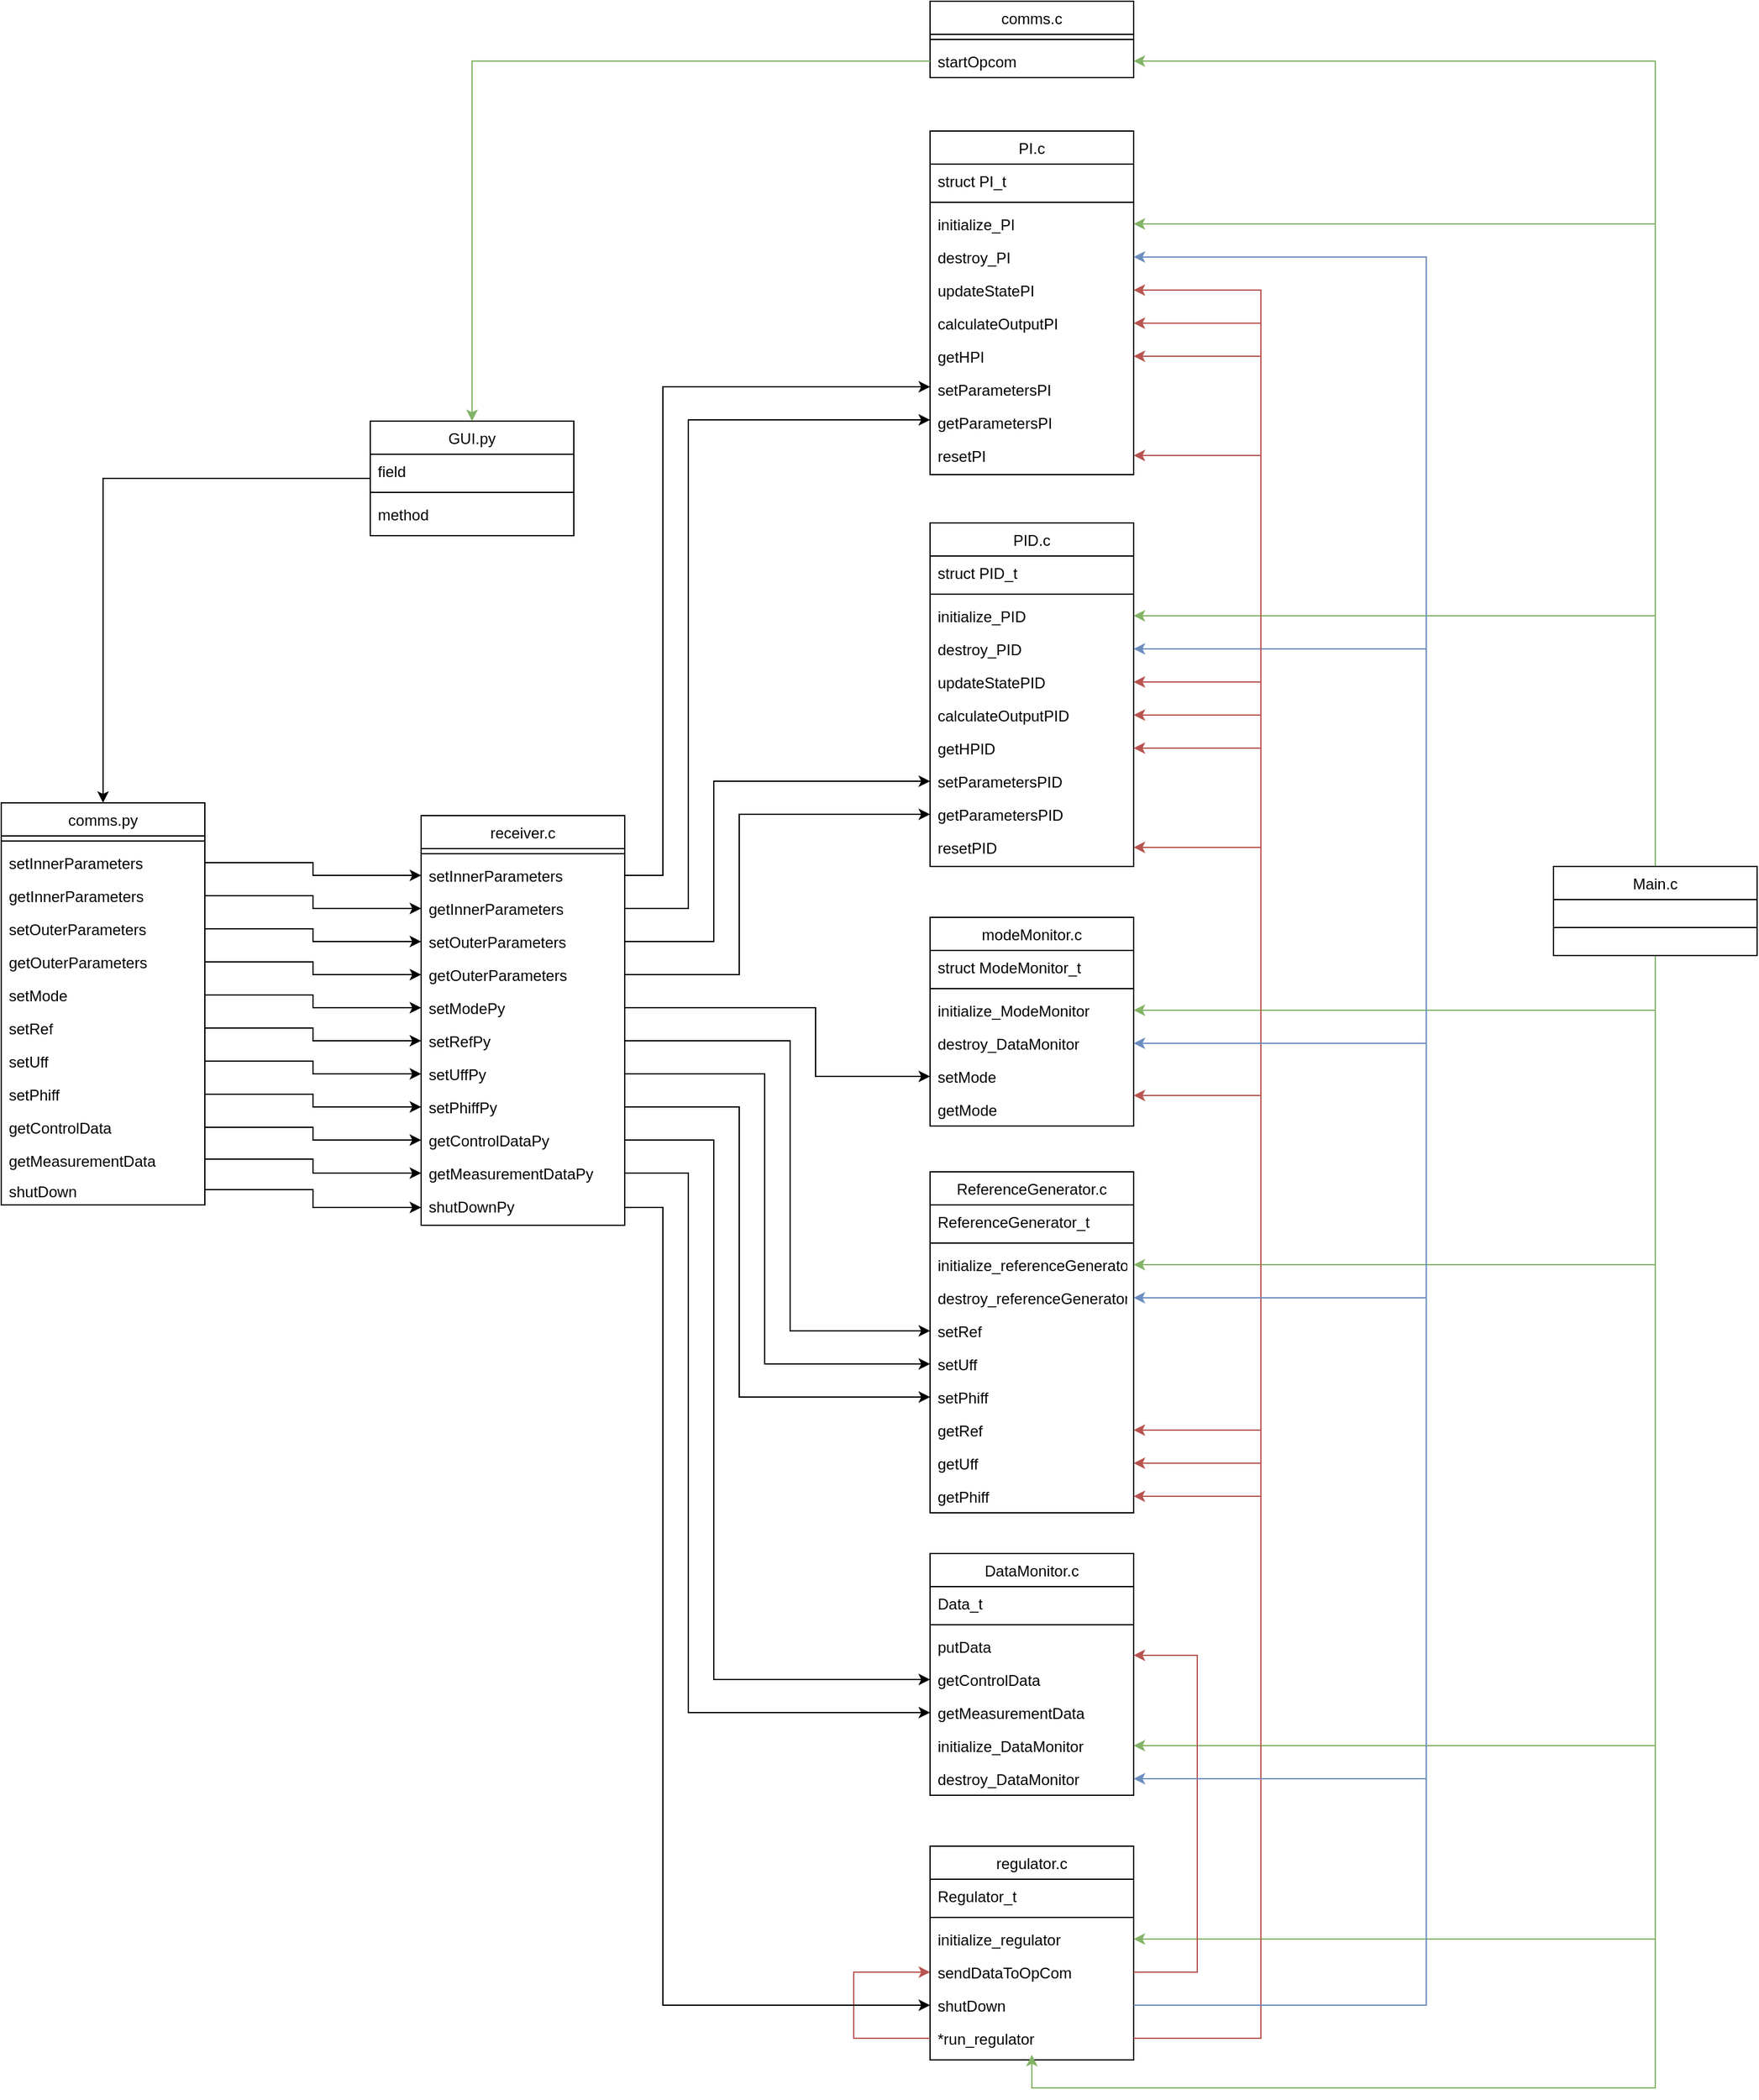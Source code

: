 <mxfile version="24.3.1" type="device">
  <diagram id="C5RBs43oDa-KdzZeNtuy" name="Page-1">
    <mxGraphModel dx="1468" dy="858" grid="1" gridSize="10" guides="1" tooltips="1" connect="1" arrows="1" fold="1" page="1" pageScale="1" pageWidth="827" pageHeight="1169" math="0" shadow="0">
      <root>
        <mxCell id="WIyWlLk6GJQsqaUBKTNV-0" />
        <mxCell id="WIyWlLk6GJQsqaUBKTNV-1" parent="WIyWlLk6GJQsqaUBKTNV-0" />
        <mxCell id="zkfFHV4jXpPFQw0GAbJ--17" value="receiver.c" style="swimlane;fontStyle=0;align=center;verticalAlign=top;childLayout=stackLayout;horizontal=1;startSize=26;horizontalStack=0;resizeParent=1;resizeLast=0;collapsible=1;marginBottom=0;rounded=0;shadow=0;strokeWidth=1;" parent="WIyWlLk6GJQsqaUBKTNV-1" vertex="1">
          <mxGeometry x="560" y="680" width="160" height="322" as="geometry">
            <mxRectangle x="550" y="90" width="160" height="26" as="alternateBounds" />
          </mxGeometry>
        </mxCell>
        <mxCell id="zkfFHV4jXpPFQw0GAbJ--23" value="" style="line;html=1;strokeWidth=1;align=left;verticalAlign=middle;spacingTop=-1;spacingLeft=3;spacingRight=3;rotatable=0;labelPosition=right;points=[];portConstraint=eastwest;" parent="zkfFHV4jXpPFQw0GAbJ--17" vertex="1">
          <mxGeometry y="26" width="160" height="8" as="geometry" />
        </mxCell>
        <mxCell id="zkfFHV4jXpPFQw0GAbJ--24" value="setInnerParameters" style="text;align=left;verticalAlign=top;spacingLeft=4;spacingRight=4;overflow=hidden;rotatable=0;points=[[0,0.5],[1,0.5]];portConstraint=eastwest;" parent="zkfFHV4jXpPFQw0GAbJ--17" vertex="1">
          <mxGeometry y="34" width="160" height="26" as="geometry" />
        </mxCell>
        <mxCell id="zZNGgQvaS-ZARSoZ5ewQ-43" value="getInnerParameters" style="text;align=left;verticalAlign=top;spacingLeft=4;spacingRight=4;overflow=hidden;rotatable=0;points=[[0,0.5],[1,0.5]];portConstraint=eastwest;" parent="zkfFHV4jXpPFQw0GAbJ--17" vertex="1">
          <mxGeometry y="60" width="160" height="26" as="geometry" />
        </mxCell>
        <mxCell id="zZNGgQvaS-ZARSoZ5ewQ-44" value="setOuterParameters" style="text;align=left;verticalAlign=top;spacingLeft=4;spacingRight=4;overflow=hidden;rotatable=0;points=[[0,0.5],[1,0.5]];portConstraint=eastwest;" parent="zkfFHV4jXpPFQw0GAbJ--17" vertex="1">
          <mxGeometry y="86" width="160" height="26" as="geometry" />
        </mxCell>
        <mxCell id="zZNGgQvaS-ZARSoZ5ewQ-45" value="getOuterParameters" style="text;align=left;verticalAlign=top;spacingLeft=4;spacingRight=4;overflow=hidden;rotatable=0;points=[[0,0.5],[1,0.5]];portConstraint=eastwest;" parent="zkfFHV4jXpPFQw0GAbJ--17" vertex="1">
          <mxGeometry y="112" width="160" height="26" as="geometry" />
        </mxCell>
        <mxCell id="zZNGgQvaS-ZARSoZ5ewQ-46" value="setModePy" style="text;align=left;verticalAlign=top;spacingLeft=4;spacingRight=4;overflow=hidden;rotatable=0;points=[[0,0.5],[1,0.5]];portConstraint=eastwest;" parent="zkfFHV4jXpPFQw0GAbJ--17" vertex="1">
          <mxGeometry y="138" width="160" height="26" as="geometry" />
        </mxCell>
        <mxCell id="zZNGgQvaS-ZARSoZ5ewQ-48" value="setRefPy" style="text;align=left;verticalAlign=top;spacingLeft=4;spacingRight=4;overflow=hidden;rotatable=0;points=[[0,0.5],[1,0.5]];portConstraint=eastwest;" parent="zkfFHV4jXpPFQw0GAbJ--17" vertex="1">
          <mxGeometry y="164" width="160" height="26" as="geometry" />
        </mxCell>
        <mxCell id="DhbaXMmRCVyWjGGl7ki2-4" value="setUffPy" style="text;align=left;verticalAlign=top;spacingLeft=4;spacingRight=4;overflow=hidden;rotatable=0;points=[[0,0.5],[1,0.5]];portConstraint=eastwest;" vertex="1" parent="zkfFHV4jXpPFQw0GAbJ--17">
          <mxGeometry y="190" width="160" height="26" as="geometry" />
        </mxCell>
        <mxCell id="DhbaXMmRCVyWjGGl7ki2-5" value="setPhiffPy" style="text;align=left;verticalAlign=top;spacingLeft=4;spacingRight=4;overflow=hidden;rotatable=0;points=[[0,0.5],[1,0.5]];portConstraint=eastwest;" vertex="1" parent="zkfFHV4jXpPFQw0GAbJ--17">
          <mxGeometry y="216" width="160" height="26" as="geometry" />
        </mxCell>
        <mxCell id="zZNGgQvaS-ZARSoZ5ewQ-49" value="getControlDataPy" style="text;align=left;verticalAlign=top;spacingLeft=4;spacingRight=4;overflow=hidden;rotatable=0;points=[[0,0.5],[1,0.5]];portConstraint=eastwest;" parent="zkfFHV4jXpPFQw0GAbJ--17" vertex="1">
          <mxGeometry y="242" width="160" height="26" as="geometry" />
        </mxCell>
        <mxCell id="zZNGgQvaS-ZARSoZ5ewQ-50" value="getMeasurementDataPy" style="text;align=left;verticalAlign=top;spacingLeft=4;spacingRight=4;overflow=hidden;rotatable=0;points=[[0,0.5],[1,0.5]];portConstraint=eastwest;" parent="zkfFHV4jXpPFQw0GAbJ--17" vertex="1">
          <mxGeometry y="268" width="160" height="26" as="geometry" />
        </mxCell>
        <mxCell id="zZNGgQvaS-ZARSoZ5ewQ-188" value="shutDownPy" style="text;align=left;verticalAlign=top;spacingLeft=4;spacingRight=4;overflow=hidden;rotatable=0;points=[[0,0.5],[1,0.5]];portConstraint=eastwest;" parent="zkfFHV4jXpPFQw0GAbJ--17" vertex="1">
          <mxGeometry y="294" width="160" height="28" as="geometry" />
        </mxCell>
        <mxCell id="zZNGgQvaS-ZARSoZ5ewQ-8" value="comms.py" style="swimlane;fontStyle=0;align=center;verticalAlign=top;childLayout=stackLayout;horizontal=1;startSize=26;horizontalStack=0;resizeParent=1;resizeLast=0;collapsible=1;marginBottom=0;rounded=0;shadow=0;strokeWidth=1;" parent="WIyWlLk6GJQsqaUBKTNV-1" vertex="1">
          <mxGeometry x="230" y="670" width="160" height="316" as="geometry">
            <mxRectangle x="550" y="90" width="160" height="26" as="alternateBounds" />
          </mxGeometry>
        </mxCell>
        <mxCell id="zZNGgQvaS-ZARSoZ5ewQ-14" value="" style="line;html=1;strokeWidth=1;align=left;verticalAlign=middle;spacingTop=-1;spacingLeft=3;spacingRight=3;rotatable=0;labelPosition=right;points=[];portConstraint=eastwest;" parent="zZNGgQvaS-ZARSoZ5ewQ-8" vertex="1">
          <mxGeometry y="26" width="160" height="8" as="geometry" />
        </mxCell>
        <mxCell id="zZNGgQvaS-ZARSoZ5ewQ-15" value="setInnerParameters" style="text;align=left;verticalAlign=top;spacingLeft=4;spacingRight=4;overflow=hidden;rotatable=0;points=[[0,0.5],[1,0.5]];portConstraint=eastwest;" parent="zZNGgQvaS-ZARSoZ5ewQ-8" vertex="1">
          <mxGeometry y="34" width="160" height="26" as="geometry" />
        </mxCell>
        <mxCell id="zZNGgQvaS-ZARSoZ5ewQ-16" value="getInnerParameters" style="text;align=left;verticalAlign=top;spacingLeft=4;spacingRight=4;overflow=hidden;rotatable=0;points=[[0,0.5],[1,0.5]];portConstraint=eastwest;" parent="zZNGgQvaS-ZARSoZ5ewQ-8" vertex="1">
          <mxGeometry y="60" width="160" height="26" as="geometry" />
        </mxCell>
        <mxCell id="zZNGgQvaS-ZARSoZ5ewQ-17" value="setOuterParameters" style="text;align=left;verticalAlign=top;spacingLeft=4;spacingRight=4;overflow=hidden;rotatable=0;points=[[0,0.5],[1,0.5]];portConstraint=eastwest;" parent="zZNGgQvaS-ZARSoZ5ewQ-8" vertex="1">
          <mxGeometry y="86" width="160" height="26" as="geometry" />
        </mxCell>
        <mxCell id="zZNGgQvaS-ZARSoZ5ewQ-18" value="getOuterParameters" style="text;align=left;verticalAlign=top;spacingLeft=4;spacingRight=4;overflow=hidden;rotatable=0;points=[[0,0.5],[1,0.5]];portConstraint=eastwest;" parent="zZNGgQvaS-ZARSoZ5ewQ-8" vertex="1">
          <mxGeometry y="112" width="160" height="26" as="geometry" />
        </mxCell>
        <mxCell id="zZNGgQvaS-ZARSoZ5ewQ-19" value="setMode" style="text;align=left;verticalAlign=top;spacingLeft=4;spacingRight=4;overflow=hidden;rotatable=0;points=[[0,0.5],[1,0.5]];portConstraint=eastwest;" parent="zZNGgQvaS-ZARSoZ5ewQ-8" vertex="1">
          <mxGeometry y="138" width="160" height="26" as="geometry" />
        </mxCell>
        <mxCell id="zZNGgQvaS-ZARSoZ5ewQ-20" value="setRef" style="text;align=left;verticalAlign=top;spacingLeft=4;spacingRight=4;overflow=hidden;rotatable=0;points=[[0,0.5],[1,0.5]];portConstraint=eastwest;" parent="zZNGgQvaS-ZARSoZ5ewQ-8" vertex="1">
          <mxGeometry y="164" width="160" height="26" as="geometry" />
        </mxCell>
        <mxCell id="DhbaXMmRCVyWjGGl7ki2-2" value="setUff" style="text;align=left;verticalAlign=top;spacingLeft=4;spacingRight=4;overflow=hidden;rotatable=0;points=[[0,0.5],[1,0.5]];portConstraint=eastwest;" vertex="1" parent="zZNGgQvaS-ZARSoZ5ewQ-8">
          <mxGeometry y="190" width="160" height="26" as="geometry" />
        </mxCell>
        <mxCell id="DhbaXMmRCVyWjGGl7ki2-3" value="setPhiff" style="text;align=left;verticalAlign=top;spacingLeft=4;spacingRight=4;overflow=hidden;rotatable=0;points=[[0,0.5],[1,0.5]];portConstraint=eastwest;" vertex="1" parent="zZNGgQvaS-ZARSoZ5ewQ-8">
          <mxGeometry y="216" width="160" height="26" as="geometry" />
        </mxCell>
        <mxCell id="zZNGgQvaS-ZARSoZ5ewQ-22" value="getControlData" style="text;align=left;verticalAlign=top;spacingLeft=4;spacingRight=4;overflow=hidden;rotatable=0;points=[[0,0.5],[1,0.5]];portConstraint=eastwest;" parent="zZNGgQvaS-ZARSoZ5ewQ-8" vertex="1">
          <mxGeometry y="242" width="160" height="26" as="geometry" />
        </mxCell>
        <mxCell id="zZNGgQvaS-ZARSoZ5ewQ-23" value="getMeasurementData" style="text;align=left;verticalAlign=top;spacingLeft=4;spacingRight=4;overflow=hidden;rotatable=0;points=[[0,0.5],[1,0.5]];portConstraint=eastwest;" parent="zZNGgQvaS-ZARSoZ5ewQ-8" vertex="1">
          <mxGeometry y="268" width="160" height="24" as="geometry" />
        </mxCell>
        <mxCell id="zZNGgQvaS-ZARSoZ5ewQ-189" value="shutDown" style="text;align=left;verticalAlign=top;spacingLeft=4;spacingRight=4;overflow=hidden;rotatable=0;points=[[0,0.5],[1,0.5]];portConstraint=eastwest;" parent="zZNGgQvaS-ZARSoZ5ewQ-8" vertex="1">
          <mxGeometry y="292" width="160" height="24" as="geometry" />
        </mxCell>
        <mxCell id="zZNGgQvaS-ZARSoZ5ewQ-199" style="edgeStyle=orthogonalEdgeStyle;rounded=0;orthogonalLoop=1;jettySize=auto;html=1;" parent="WIyWlLk6GJQsqaUBKTNV-1" source="zZNGgQvaS-ZARSoZ5ewQ-24" target="zZNGgQvaS-ZARSoZ5ewQ-8" edge="1">
          <mxGeometry relative="1" as="geometry" />
        </mxCell>
        <mxCell id="zZNGgQvaS-ZARSoZ5ewQ-24" value="GUI.py" style="swimlane;fontStyle=0;align=center;verticalAlign=top;childLayout=stackLayout;horizontal=1;startSize=26;horizontalStack=0;resizeParent=1;resizeLast=0;collapsible=1;marginBottom=0;rounded=0;shadow=0;strokeWidth=1;" parent="WIyWlLk6GJQsqaUBKTNV-1" vertex="1">
          <mxGeometry x="520" y="370" width="160" height="90" as="geometry">
            <mxRectangle x="550" y="90" width="160" height="26" as="alternateBounds" />
          </mxGeometry>
        </mxCell>
        <mxCell id="zZNGgQvaS-ZARSoZ5ewQ-29" value="field" style="text;align=left;verticalAlign=top;spacingLeft=4;spacingRight=4;overflow=hidden;rotatable=0;points=[[0,0.5],[1,0.5]];portConstraint=eastwest;rounded=0;shadow=0;html=0;" parent="zZNGgQvaS-ZARSoZ5ewQ-24" vertex="1">
          <mxGeometry y="26" width="160" height="26" as="geometry" />
        </mxCell>
        <mxCell id="zZNGgQvaS-ZARSoZ5ewQ-30" value="" style="line;html=1;strokeWidth=1;align=left;verticalAlign=middle;spacingTop=-1;spacingLeft=3;spacingRight=3;rotatable=0;labelPosition=right;points=[];portConstraint=eastwest;" parent="zZNGgQvaS-ZARSoZ5ewQ-24" vertex="1">
          <mxGeometry y="52" width="160" height="8" as="geometry" />
        </mxCell>
        <mxCell id="zZNGgQvaS-ZARSoZ5ewQ-31" value="method" style="text;align=left;verticalAlign=top;spacingLeft=4;spacingRight=4;overflow=hidden;rotatable=0;points=[[0,0.5],[1,0.5]];portConstraint=eastwest;" parent="zZNGgQvaS-ZARSoZ5ewQ-24" vertex="1">
          <mxGeometry y="60" width="160" height="26" as="geometry" />
        </mxCell>
        <mxCell id="zZNGgQvaS-ZARSoZ5ewQ-73" value="PI.c" style="swimlane;fontStyle=0;align=center;verticalAlign=top;childLayout=stackLayout;horizontal=1;startSize=26;horizontalStack=0;resizeParent=1;resizeLast=0;collapsible=1;marginBottom=0;rounded=0;shadow=0;strokeWidth=1;" parent="WIyWlLk6GJQsqaUBKTNV-1" vertex="1">
          <mxGeometry x="960" y="142" width="160" height="270" as="geometry">
            <mxRectangle x="130" y="380" width="160" height="26" as="alternateBounds" />
          </mxGeometry>
        </mxCell>
        <mxCell id="zZNGgQvaS-ZARSoZ5ewQ-74" value="struct PI_t" style="text;align=left;verticalAlign=top;spacingLeft=4;spacingRight=4;overflow=hidden;rotatable=0;points=[[0,0.5],[1,0.5]];portConstraint=eastwest;" parent="zZNGgQvaS-ZARSoZ5ewQ-73" vertex="1">
          <mxGeometry y="26" width="160" height="26" as="geometry" />
        </mxCell>
        <mxCell id="zZNGgQvaS-ZARSoZ5ewQ-76" value="" style="line;html=1;strokeWidth=1;align=left;verticalAlign=middle;spacingTop=-1;spacingLeft=3;spacingRight=3;rotatable=0;labelPosition=right;points=[];portConstraint=eastwest;" parent="zZNGgQvaS-ZARSoZ5ewQ-73" vertex="1">
          <mxGeometry y="52" width="160" height="8" as="geometry" />
        </mxCell>
        <mxCell id="zZNGgQvaS-ZARSoZ5ewQ-79" value="initialize_PI" style="text;align=left;verticalAlign=top;spacingLeft=4;spacingRight=4;overflow=hidden;rotatable=0;points=[[0,0.5],[1,0.5]];portConstraint=eastwest;" parent="zZNGgQvaS-ZARSoZ5ewQ-73" vertex="1">
          <mxGeometry y="60" width="160" height="26" as="geometry" />
        </mxCell>
        <mxCell id="zZNGgQvaS-ZARSoZ5ewQ-80" value="destroy_PI" style="text;align=left;verticalAlign=top;spacingLeft=4;spacingRight=4;overflow=hidden;rotatable=0;points=[[0,0.5],[1,0.5]];portConstraint=eastwest;" parent="zZNGgQvaS-ZARSoZ5ewQ-73" vertex="1">
          <mxGeometry y="86" width="160" height="26" as="geometry" />
        </mxCell>
        <mxCell id="zZNGgQvaS-ZARSoZ5ewQ-82" value="updateStatePI" style="text;align=left;verticalAlign=top;spacingLeft=4;spacingRight=4;overflow=hidden;rotatable=0;points=[[0,0.5],[1,0.5]];portConstraint=eastwest;" parent="zZNGgQvaS-ZARSoZ5ewQ-73" vertex="1">
          <mxGeometry y="112" width="160" height="26" as="geometry" />
        </mxCell>
        <mxCell id="zZNGgQvaS-ZARSoZ5ewQ-81" value="calculateOutputPI" style="text;align=left;verticalAlign=top;spacingLeft=4;spacingRight=4;overflow=hidden;rotatable=0;points=[[0,0.5],[1,0.5]];portConstraint=eastwest;" parent="zZNGgQvaS-ZARSoZ5ewQ-73" vertex="1">
          <mxGeometry y="138" width="160" height="26" as="geometry" />
        </mxCell>
        <mxCell id="zZNGgQvaS-ZARSoZ5ewQ-83" value="getHPI" style="text;align=left;verticalAlign=top;spacingLeft=4;spacingRight=4;overflow=hidden;rotatable=0;points=[[0,0.5],[1,0.5]];portConstraint=eastwest;" parent="zZNGgQvaS-ZARSoZ5ewQ-73" vertex="1">
          <mxGeometry y="164" width="160" height="26" as="geometry" />
        </mxCell>
        <mxCell id="zZNGgQvaS-ZARSoZ5ewQ-84" value="setParametersPI" style="text;align=left;verticalAlign=top;spacingLeft=4;spacingRight=4;overflow=hidden;rotatable=0;points=[[0,0.5],[1,0.5]];portConstraint=eastwest;" parent="zZNGgQvaS-ZARSoZ5ewQ-73" vertex="1">
          <mxGeometry y="190" width="160" height="26" as="geometry" />
        </mxCell>
        <mxCell id="zZNGgQvaS-ZARSoZ5ewQ-85" value="getParametersPI" style="text;align=left;verticalAlign=top;spacingLeft=4;spacingRight=4;overflow=hidden;rotatable=0;points=[[0,0.5],[1,0.5]];portConstraint=eastwest;" parent="zZNGgQvaS-ZARSoZ5ewQ-73" vertex="1">
          <mxGeometry y="216" width="160" height="26" as="geometry" />
        </mxCell>
        <mxCell id="zZNGgQvaS-ZARSoZ5ewQ-86" value="resetPI" style="text;align=left;verticalAlign=top;spacingLeft=4;spacingRight=4;overflow=hidden;rotatable=0;points=[[0,0.5],[1,0.5]];portConstraint=eastwest;" parent="zZNGgQvaS-ZARSoZ5ewQ-73" vertex="1">
          <mxGeometry y="242" width="160" height="26" as="geometry" />
        </mxCell>
        <mxCell id="zZNGgQvaS-ZARSoZ5ewQ-87" value="PID.c" style="swimlane;fontStyle=0;align=center;verticalAlign=top;childLayout=stackLayout;horizontal=1;startSize=26;horizontalStack=0;resizeParent=1;resizeLast=0;collapsible=1;marginBottom=0;rounded=0;shadow=0;strokeWidth=1;" parent="WIyWlLk6GJQsqaUBKTNV-1" vertex="1">
          <mxGeometry x="960" y="450" width="160" height="270" as="geometry">
            <mxRectangle x="130" y="380" width="160" height="26" as="alternateBounds" />
          </mxGeometry>
        </mxCell>
        <mxCell id="zZNGgQvaS-ZARSoZ5ewQ-88" value="struct PID_t" style="text;align=left;verticalAlign=top;spacingLeft=4;spacingRight=4;overflow=hidden;rotatable=0;points=[[0,0.5],[1,0.5]];portConstraint=eastwest;" parent="zZNGgQvaS-ZARSoZ5ewQ-87" vertex="1">
          <mxGeometry y="26" width="160" height="26" as="geometry" />
        </mxCell>
        <mxCell id="zZNGgQvaS-ZARSoZ5ewQ-89" value="" style="line;html=1;strokeWidth=1;align=left;verticalAlign=middle;spacingTop=-1;spacingLeft=3;spacingRight=3;rotatable=0;labelPosition=right;points=[];portConstraint=eastwest;" parent="zZNGgQvaS-ZARSoZ5ewQ-87" vertex="1">
          <mxGeometry y="52" width="160" height="8" as="geometry" />
        </mxCell>
        <mxCell id="zZNGgQvaS-ZARSoZ5ewQ-90" value="initialize_PID" style="text;align=left;verticalAlign=top;spacingLeft=4;spacingRight=4;overflow=hidden;rotatable=0;points=[[0,0.5],[1,0.5]];portConstraint=eastwest;" parent="zZNGgQvaS-ZARSoZ5ewQ-87" vertex="1">
          <mxGeometry y="60" width="160" height="26" as="geometry" />
        </mxCell>
        <mxCell id="zZNGgQvaS-ZARSoZ5ewQ-91" value="destroy_PID" style="text;align=left;verticalAlign=top;spacingLeft=4;spacingRight=4;overflow=hidden;rotatable=0;points=[[0,0.5],[1,0.5]];portConstraint=eastwest;" parent="zZNGgQvaS-ZARSoZ5ewQ-87" vertex="1">
          <mxGeometry y="86" width="160" height="26" as="geometry" />
        </mxCell>
        <mxCell id="zZNGgQvaS-ZARSoZ5ewQ-92" value="updateStatePID" style="text;align=left;verticalAlign=top;spacingLeft=4;spacingRight=4;overflow=hidden;rotatable=0;points=[[0,0.5],[1,0.5]];portConstraint=eastwest;" parent="zZNGgQvaS-ZARSoZ5ewQ-87" vertex="1">
          <mxGeometry y="112" width="160" height="26" as="geometry" />
        </mxCell>
        <mxCell id="zZNGgQvaS-ZARSoZ5ewQ-93" value="calculateOutputPID" style="text;align=left;verticalAlign=top;spacingLeft=4;spacingRight=4;overflow=hidden;rotatable=0;points=[[0,0.5],[1,0.5]];portConstraint=eastwest;" parent="zZNGgQvaS-ZARSoZ5ewQ-87" vertex="1">
          <mxGeometry y="138" width="160" height="26" as="geometry" />
        </mxCell>
        <mxCell id="zZNGgQvaS-ZARSoZ5ewQ-94" value="getHPID" style="text;align=left;verticalAlign=top;spacingLeft=4;spacingRight=4;overflow=hidden;rotatable=0;points=[[0,0.5],[1,0.5]];portConstraint=eastwest;" parent="zZNGgQvaS-ZARSoZ5ewQ-87" vertex="1">
          <mxGeometry y="164" width="160" height="26" as="geometry" />
        </mxCell>
        <mxCell id="zZNGgQvaS-ZARSoZ5ewQ-95" value="setParametersPID" style="text;align=left;verticalAlign=top;spacingLeft=4;spacingRight=4;overflow=hidden;rotatable=0;points=[[0,0.5],[1,0.5]];portConstraint=eastwest;" parent="zZNGgQvaS-ZARSoZ5ewQ-87" vertex="1">
          <mxGeometry y="190" width="160" height="26" as="geometry" />
        </mxCell>
        <mxCell id="zZNGgQvaS-ZARSoZ5ewQ-96" value="getParametersPID" style="text;align=left;verticalAlign=top;spacingLeft=4;spacingRight=4;overflow=hidden;rotatable=0;points=[[0,0.5],[1,0.5]];portConstraint=eastwest;" parent="zZNGgQvaS-ZARSoZ5ewQ-87" vertex="1">
          <mxGeometry y="216" width="160" height="26" as="geometry" />
        </mxCell>
        <mxCell id="zZNGgQvaS-ZARSoZ5ewQ-97" value="resetPID" style="text;align=left;verticalAlign=top;spacingLeft=4;spacingRight=4;overflow=hidden;rotatable=0;points=[[0,0.5],[1,0.5]];portConstraint=eastwest;" parent="zZNGgQvaS-ZARSoZ5ewQ-87" vertex="1">
          <mxGeometry y="242" width="160" height="26" as="geometry" />
        </mxCell>
        <mxCell id="zZNGgQvaS-ZARSoZ5ewQ-98" value="modeMonitor.c" style="swimlane;fontStyle=0;align=center;verticalAlign=top;childLayout=stackLayout;horizontal=1;startSize=26;horizontalStack=0;resizeParent=1;resizeLast=0;collapsible=1;marginBottom=0;rounded=0;shadow=0;strokeWidth=1;" parent="WIyWlLk6GJQsqaUBKTNV-1" vertex="1">
          <mxGeometry x="960" y="760" width="160" height="164" as="geometry">
            <mxRectangle x="130" y="380" width="160" height="26" as="alternateBounds" />
          </mxGeometry>
        </mxCell>
        <mxCell id="zZNGgQvaS-ZARSoZ5ewQ-99" value="struct ModeMonitor_t" style="text;align=left;verticalAlign=top;spacingLeft=4;spacingRight=4;overflow=hidden;rotatable=0;points=[[0,0.5],[1,0.5]];portConstraint=eastwest;" parent="zZNGgQvaS-ZARSoZ5ewQ-98" vertex="1">
          <mxGeometry y="26" width="160" height="26" as="geometry" />
        </mxCell>
        <mxCell id="zZNGgQvaS-ZARSoZ5ewQ-101" value="" style="line;html=1;strokeWidth=1;align=left;verticalAlign=middle;spacingTop=-1;spacingLeft=3;spacingRight=3;rotatable=0;labelPosition=right;points=[];portConstraint=eastwest;" parent="zZNGgQvaS-ZARSoZ5ewQ-98" vertex="1">
          <mxGeometry y="52" width="160" height="8" as="geometry" />
        </mxCell>
        <mxCell id="zZNGgQvaS-ZARSoZ5ewQ-102" value="initialize_ModeMonitor" style="text;align=left;verticalAlign=top;spacingLeft=4;spacingRight=4;overflow=hidden;rotatable=0;points=[[0,0.5],[1,0.5]];portConstraint=eastwest;fontStyle=0" parent="zZNGgQvaS-ZARSoZ5ewQ-98" vertex="1">
          <mxGeometry y="60" width="160" height="26" as="geometry" />
        </mxCell>
        <mxCell id="DhbaXMmRCVyWjGGl7ki2-35" value="destroy_DataMonitor" style="text;align=left;verticalAlign=top;spacingLeft=4;spacingRight=4;overflow=hidden;rotatable=0;points=[[0,0.5],[1,0.5]];portConstraint=eastwest;" vertex="1" parent="zZNGgQvaS-ZARSoZ5ewQ-98">
          <mxGeometry y="86" width="160" height="26" as="geometry" />
        </mxCell>
        <mxCell id="zZNGgQvaS-ZARSoZ5ewQ-103" value="setMode" style="text;align=left;verticalAlign=top;spacingLeft=4;spacingRight=4;overflow=hidden;rotatable=0;points=[[0,0.5],[1,0.5]];portConstraint=eastwest;" parent="zZNGgQvaS-ZARSoZ5ewQ-98" vertex="1">
          <mxGeometry y="112" width="160" height="26" as="geometry" />
        </mxCell>
        <mxCell id="zZNGgQvaS-ZARSoZ5ewQ-104" value="getMode" style="text;align=left;verticalAlign=top;spacingLeft=4;spacingRight=4;overflow=hidden;rotatable=0;points=[[0,0.5],[1,0.5]];portConstraint=eastwest;" parent="zZNGgQvaS-ZARSoZ5ewQ-98" vertex="1">
          <mxGeometry y="138" width="160" height="26" as="geometry" />
        </mxCell>
        <mxCell id="zZNGgQvaS-ZARSoZ5ewQ-105" value="ReferenceGenerator.c" style="swimlane;fontStyle=0;align=center;verticalAlign=top;childLayout=stackLayout;horizontal=1;startSize=26;horizontalStack=0;resizeParent=1;resizeLast=0;collapsible=1;marginBottom=0;rounded=0;shadow=0;strokeWidth=1;" parent="WIyWlLk6GJQsqaUBKTNV-1" vertex="1">
          <mxGeometry x="960" y="960" width="160" height="268" as="geometry">
            <mxRectangle x="130" y="380" width="160" height="26" as="alternateBounds" />
          </mxGeometry>
        </mxCell>
        <mxCell id="zZNGgQvaS-ZARSoZ5ewQ-106" value="ReferenceGenerator_t" style="text;align=left;verticalAlign=top;spacingLeft=4;spacingRight=4;overflow=hidden;rotatable=0;points=[[0,0.5],[1,0.5]];portConstraint=eastwest;" parent="zZNGgQvaS-ZARSoZ5ewQ-105" vertex="1">
          <mxGeometry y="26" width="160" height="26" as="geometry" />
        </mxCell>
        <mxCell id="zZNGgQvaS-ZARSoZ5ewQ-108" value="" style="line;html=1;strokeWidth=1;align=left;verticalAlign=middle;spacingTop=-1;spacingLeft=3;spacingRight=3;rotatable=0;labelPosition=right;points=[];portConstraint=eastwest;" parent="zZNGgQvaS-ZARSoZ5ewQ-105" vertex="1">
          <mxGeometry y="52" width="160" height="8" as="geometry" />
        </mxCell>
        <mxCell id="zZNGgQvaS-ZARSoZ5ewQ-109" value="initialize_referenceGenerator" style="text;align=left;verticalAlign=top;spacingLeft=4;spacingRight=4;overflow=hidden;rotatable=0;points=[[0,0.5],[1,0.5]];portConstraint=eastwest;fontStyle=0" parent="zZNGgQvaS-ZARSoZ5ewQ-105" vertex="1">
          <mxGeometry y="60" width="160" height="26" as="geometry" />
        </mxCell>
        <mxCell id="DhbaXMmRCVyWjGGl7ki2-38" value="destroy_referenceGenerator" style="text;align=left;verticalAlign=top;spacingLeft=4;spacingRight=4;overflow=hidden;rotatable=0;points=[[0,0.5],[1,0.5]];portConstraint=eastwest;fontStyle=0" vertex="1" parent="zZNGgQvaS-ZARSoZ5ewQ-105">
          <mxGeometry y="86" width="160" height="26" as="geometry" />
        </mxCell>
        <mxCell id="zZNGgQvaS-ZARSoZ5ewQ-110" value="setRef" style="text;align=left;verticalAlign=top;spacingLeft=4;spacingRight=4;overflow=hidden;rotatable=0;points=[[0,0.5],[1,0.5]];portConstraint=eastwest;" parent="zZNGgQvaS-ZARSoZ5ewQ-105" vertex="1">
          <mxGeometry y="112" width="160" height="26" as="geometry" />
        </mxCell>
        <mxCell id="DhbaXMmRCVyWjGGl7ki2-0" value="setUff" style="text;align=left;verticalAlign=top;spacingLeft=4;spacingRight=4;overflow=hidden;rotatable=0;points=[[0,0.5],[1,0.5]];portConstraint=eastwest;" vertex="1" parent="zZNGgQvaS-ZARSoZ5ewQ-105">
          <mxGeometry y="138" width="160" height="26" as="geometry" />
        </mxCell>
        <mxCell id="DhbaXMmRCVyWjGGl7ki2-1" value="setPhiff" style="text;align=left;verticalAlign=top;spacingLeft=4;spacingRight=4;overflow=hidden;rotatable=0;points=[[0,0.5],[1,0.5]];portConstraint=eastwest;" vertex="1" parent="zZNGgQvaS-ZARSoZ5ewQ-105">
          <mxGeometry y="164" width="160" height="26" as="geometry" />
        </mxCell>
        <mxCell id="zZNGgQvaS-ZARSoZ5ewQ-116" value="getRef" style="text;align=left;verticalAlign=top;spacingLeft=4;spacingRight=4;overflow=hidden;rotatable=0;points=[[0,0.5],[1,0.5]];portConstraint=eastwest;" parent="zZNGgQvaS-ZARSoZ5ewQ-105" vertex="1">
          <mxGeometry y="190" width="160" height="26" as="geometry" />
        </mxCell>
        <mxCell id="zZNGgQvaS-ZARSoZ5ewQ-128" value="getUff" style="text;align=left;verticalAlign=top;spacingLeft=4;spacingRight=4;overflow=hidden;rotatable=0;points=[[0,0.5],[1,0.5]];portConstraint=eastwest;" parent="zZNGgQvaS-ZARSoZ5ewQ-105" vertex="1">
          <mxGeometry y="216" width="160" height="26" as="geometry" />
        </mxCell>
        <mxCell id="zZNGgQvaS-ZARSoZ5ewQ-129" value="getPhiff" style="text;align=left;verticalAlign=top;spacingLeft=4;spacingRight=4;overflow=hidden;rotatable=0;points=[[0,0.5],[1,0.5]];portConstraint=eastwest;" parent="zZNGgQvaS-ZARSoZ5ewQ-105" vertex="1">
          <mxGeometry y="242" width="160" height="26" as="geometry" />
        </mxCell>
        <mxCell id="zZNGgQvaS-ZARSoZ5ewQ-130" value="regulator.c" style="swimlane;fontStyle=0;align=center;verticalAlign=top;childLayout=stackLayout;horizontal=1;startSize=26;horizontalStack=0;resizeParent=1;resizeLast=0;collapsible=1;marginBottom=0;rounded=0;shadow=0;strokeWidth=1;" parent="WIyWlLk6GJQsqaUBKTNV-1" vertex="1">
          <mxGeometry x="960" y="1490" width="160" height="168" as="geometry">
            <mxRectangle x="130" y="380" width="160" height="26" as="alternateBounds" />
          </mxGeometry>
        </mxCell>
        <mxCell id="zZNGgQvaS-ZARSoZ5ewQ-131" value="Regulator_t" style="text;align=left;verticalAlign=top;spacingLeft=4;spacingRight=4;overflow=hidden;rotatable=0;points=[[0,0.5],[1,0.5]];portConstraint=eastwest;" parent="zZNGgQvaS-ZARSoZ5ewQ-130" vertex="1">
          <mxGeometry y="26" width="160" height="26" as="geometry" />
        </mxCell>
        <mxCell id="zZNGgQvaS-ZARSoZ5ewQ-133" value="" style="line;html=1;strokeWidth=1;align=left;verticalAlign=middle;spacingTop=-1;spacingLeft=3;spacingRight=3;rotatable=0;labelPosition=right;points=[];portConstraint=eastwest;" parent="zZNGgQvaS-ZARSoZ5ewQ-130" vertex="1">
          <mxGeometry y="52" width="160" height="8" as="geometry" />
        </mxCell>
        <mxCell id="zZNGgQvaS-ZARSoZ5ewQ-134" value="initialize_regulator" style="text;align=left;verticalAlign=top;spacingLeft=4;spacingRight=4;overflow=hidden;rotatable=0;points=[[0,0.5],[1,0.5]];portConstraint=eastwest;fontStyle=0" parent="zZNGgQvaS-ZARSoZ5ewQ-130" vertex="1">
          <mxGeometry y="60" width="160" height="26" as="geometry" />
        </mxCell>
        <mxCell id="zZNGgQvaS-ZARSoZ5ewQ-135" value="sendDataToOpCom" style="text;align=left;verticalAlign=top;spacingLeft=4;spacingRight=4;overflow=hidden;rotatable=0;points=[[0,0.5],[1,0.5]];portConstraint=eastwest;" parent="zZNGgQvaS-ZARSoZ5ewQ-130" vertex="1">
          <mxGeometry y="86" width="160" height="26" as="geometry" />
        </mxCell>
        <mxCell id="zZNGgQvaS-ZARSoZ5ewQ-137" value="shutDown" style="text;align=left;verticalAlign=top;spacingLeft=4;spacingRight=4;overflow=hidden;rotatable=0;points=[[0,0.5],[1,0.5]];portConstraint=eastwest;" parent="zZNGgQvaS-ZARSoZ5ewQ-130" vertex="1">
          <mxGeometry y="112" width="160" height="26" as="geometry" />
        </mxCell>
        <mxCell id="DhbaXMmRCVyWjGGl7ki2-22" style="edgeStyle=orthogonalEdgeStyle;rounded=0;orthogonalLoop=1;jettySize=auto;html=1;entryX=0;entryY=0.5;entryDx=0;entryDy=0;fillColor=#f8cecc;strokeColor=#b85450;" edge="1" parent="zZNGgQvaS-ZARSoZ5ewQ-130" source="zZNGgQvaS-ZARSoZ5ewQ-139" target="zZNGgQvaS-ZARSoZ5ewQ-135">
          <mxGeometry relative="1" as="geometry">
            <Array as="points">
              <mxPoint x="-60" y="151" />
              <mxPoint x="-60" y="99" />
            </Array>
          </mxGeometry>
        </mxCell>
        <mxCell id="zZNGgQvaS-ZARSoZ5ewQ-139" value="*run_regulator" style="text;align=left;verticalAlign=top;spacingLeft=4;spacingRight=4;overflow=hidden;rotatable=0;points=[[0,0.5],[1,0.5]];portConstraint=eastwest;" parent="zZNGgQvaS-ZARSoZ5ewQ-130" vertex="1">
          <mxGeometry y="138" width="160" height="26" as="geometry" />
        </mxCell>
        <mxCell id="zZNGgQvaS-ZARSoZ5ewQ-210" style="edgeStyle=orthogonalEdgeStyle;rounded=0;orthogonalLoop=1;jettySize=auto;html=1;fillColor=#d5e8d4;strokeColor=#82b366;" parent="WIyWlLk6GJQsqaUBKTNV-1" source="zZNGgQvaS-ZARSoZ5ewQ-141" target="zZNGgQvaS-ZARSoZ5ewQ-79" edge="1">
          <mxGeometry relative="1" as="geometry" />
        </mxCell>
        <mxCell id="zZNGgQvaS-ZARSoZ5ewQ-211" style="edgeStyle=orthogonalEdgeStyle;rounded=0;orthogonalLoop=1;jettySize=auto;html=1;fillColor=#d5e8d4;strokeColor=#82b366;" parent="WIyWlLk6GJQsqaUBKTNV-1" source="zZNGgQvaS-ZARSoZ5ewQ-141" target="zZNGgQvaS-ZARSoZ5ewQ-156" edge="1">
          <mxGeometry relative="1" as="geometry" />
        </mxCell>
        <mxCell id="zZNGgQvaS-ZARSoZ5ewQ-212" style="edgeStyle=orthogonalEdgeStyle;rounded=0;orthogonalLoop=1;jettySize=auto;html=1;fillColor=#d5e8d4;strokeColor=#82b366;" parent="WIyWlLk6GJQsqaUBKTNV-1" source="zZNGgQvaS-ZARSoZ5ewQ-141" target="zZNGgQvaS-ZARSoZ5ewQ-102" edge="1">
          <mxGeometry relative="1" as="geometry" />
        </mxCell>
        <mxCell id="zZNGgQvaS-ZARSoZ5ewQ-213" style="edgeStyle=orthogonalEdgeStyle;rounded=0;orthogonalLoop=1;jettySize=auto;html=1;fillColor=#d5e8d4;strokeColor=#82b366;" parent="WIyWlLk6GJQsqaUBKTNV-1" source="zZNGgQvaS-ZARSoZ5ewQ-141" target="zZNGgQvaS-ZARSoZ5ewQ-90" edge="1">
          <mxGeometry relative="1" as="geometry" />
        </mxCell>
        <mxCell id="zZNGgQvaS-ZARSoZ5ewQ-214" style="edgeStyle=orthogonalEdgeStyle;rounded=0;orthogonalLoop=1;jettySize=auto;html=1;fillColor=#d5e8d4;strokeColor=#82b366;" parent="WIyWlLk6GJQsqaUBKTNV-1" source="zZNGgQvaS-ZARSoZ5ewQ-141" target="zZNGgQvaS-ZARSoZ5ewQ-109" edge="1">
          <mxGeometry relative="1" as="geometry" />
        </mxCell>
        <mxCell id="zZNGgQvaS-ZARSoZ5ewQ-215" style="edgeStyle=orthogonalEdgeStyle;rounded=0;orthogonalLoop=1;jettySize=auto;html=1;fillColor=#d5e8d4;strokeColor=#82b366;" parent="WIyWlLk6GJQsqaUBKTNV-1" source="zZNGgQvaS-ZARSoZ5ewQ-141" target="zZNGgQvaS-ZARSoZ5ewQ-150" edge="1">
          <mxGeometry relative="1" as="geometry" />
        </mxCell>
        <mxCell id="zZNGgQvaS-ZARSoZ5ewQ-217" style="edgeStyle=orthogonalEdgeStyle;rounded=0;orthogonalLoop=1;jettySize=auto;html=1;fillColor=#d5e8d4;strokeColor=#82b366;" parent="WIyWlLk6GJQsqaUBKTNV-1" source="zZNGgQvaS-ZARSoZ5ewQ-141" target="zZNGgQvaS-ZARSoZ5ewQ-134" edge="1">
          <mxGeometry relative="1" as="geometry" />
        </mxCell>
        <mxCell id="zZNGgQvaS-ZARSoZ5ewQ-218" style="edgeStyle=orthogonalEdgeStyle;rounded=0;orthogonalLoop=1;jettySize=auto;html=1;fillColor=#d5e8d4;strokeColor=#82b366;" parent="WIyWlLk6GJQsqaUBKTNV-1" source="zZNGgQvaS-ZARSoZ5ewQ-141" target="zZNGgQvaS-ZARSoZ5ewQ-139" edge="1">
          <mxGeometry relative="1" as="geometry">
            <Array as="points">
              <mxPoint x="1530" y="1680" />
              <mxPoint x="1040" y="1680" />
            </Array>
          </mxGeometry>
        </mxCell>
        <mxCell id="zZNGgQvaS-ZARSoZ5ewQ-141" value="Main.c" style="swimlane;fontStyle=0;align=center;verticalAlign=top;childLayout=stackLayout;horizontal=1;startSize=26;horizontalStack=0;resizeParent=1;resizeLast=0;collapsible=1;marginBottom=0;rounded=0;shadow=0;strokeWidth=1;" parent="WIyWlLk6GJQsqaUBKTNV-1" vertex="1">
          <mxGeometry x="1450" y="720" width="160" height="70" as="geometry">
            <mxRectangle x="340" y="380" width="170" height="26" as="alternateBounds" />
          </mxGeometry>
        </mxCell>
        <mxCell id="zZNGgQvaS-ZARSoZ5ewQ-143" value="" style="line;html=1;strokeWidth=1;align=left;verticalAlign=middle;spacingTop=-1;spacingLeft=3;spacingRight=3;rotatable=0;labelPosition=right;points=[];portConstraint=eastwest;" parent="zZNGgQvaS-ZARSoZ5ewQ-141" vertex="1">
          <mxGeometry y="26" width="160" height="44" as="geometry" />
        </mxCell>
        <mxCell id="zZNGgQvaS-ZARSoZ5ewQ-144" value="DataMonitor.c" style="swimlane;fontStyle=0;align=center;verticalAlign=top;childLayout=stackLayout;horizontal=1;startSize=26;horizontalStack=0;resizeParent=1;resizeLast=0;collapsible=1;marginBottom=0;rounded=0;shadow=0;strokeWidth=1;" parent="WIyWlLk6GJQsqaUBKTNV-1" vertex="1">
          <mxGeometry x="960" y="1260" width="160" height="190" as="geometry">
            <mxRectangle x="130" y="380" width="160" height="26" as="alternateBounds" />
          </mxGeometry>
        </mxCell>
        <mxCell id="zZNGgQvaS-ZARSoZ5ewQ-145" value="Data_t" style="text;align=left;verticalAlign=top;spacingLeft=4;spacingRight=4;overflow=hidden;rotatable=0;points=[[0,0.5],[1,0.5]];portConstraint=eastwest;" parent="zZNGgQvaS-ZARSoZ5ewQ-144" vertex="1">
          <mxGeometry y="26" width="160" height="26" as="geometry" />
        </mxCell>
        <mxCell id="zZNGgQvaS-ZARSoZ5ewQ-146" value="" style="line;html=1;strokeWidth=1;align=left;verticalAlign=middle;spacingTop=-1;spacingLeft=3;spacingRight=3;rotatable=0;labelPosition=right;points=[];portConstraint=eastwest;" parent="zZNGgQvaS-ZARSoZ5ewQ-144" vertex="1">
          <mxGeometry y="52" width="160" height="8" as="geometry" />
        </mxCell>
        <mxCell id="zZNGgQvaS-ZARSoZ5ewQ-147" value="putData" style="text;align=left;verticalAlign=top;spacingLeft=4;spacingRight=4;overflow=hidden;rotatable=0;points=[[0,0.5],[1,0.5]];portConstraint=eastwest;fontStyle=0" parent="zZNGgQvaS-ZARSoZ5ewQ-144" vertex="1">
          <mxGeometry y="60" width="160" height="26" as="geometry" />
        </mxCell>
        <mxCell id="zZNGgQvaS-ZARSoZ5ewQ-192" value="getControlData" style="text;align=left;verticalAlign=top;spacingLeft=4;spacingRight=4;overflow=hidden;rotatable=0;points=[[0,0.5],[1,0.5]];portConstraint=eastwest;" parent="zZNGgQvaS-ZARSoZ5ewQ-144" vertex="1">
          <mxGeometry y="86" width="160" height="26" as="geometry" />
        </mxCell>
        <mxCell id="zZNGgQvaS-ZARSoZ5ewQ-148" value="getMeasurementData" style="text;align=left;verticalAlign=top;spacingLeft=4;spacingRight=4;overflow=hidden;rotatable=0;points=[[0,0.5],[1,0.5]];portConstraint=eastwest;" parent="zZNGgQvaS-ZARSoZ5ewQ-144" vertex="1">
          <mxGeometry y="112" width="160" height="26" as="geometry" />
        </mxCell>
        <mxCell id="zZNGgQvaS-ZARSoZ5ewQ-150" value="initialize_DataMonitor" style="text;align=left;verticalAlign=top;spacingLeft=4;spacingRight=4;overflow=hidden;rotatable=0;points=[[0,0.5],[1,0.5]];portConstraint=eastwest;" parent="zZNGgQvaS-ZARSoZ5ewQ-144" vertex="1">
          <mxGeometry y="138" width="160" height="26" as="geometry" />
        </mxCell>
        <mxCell id="DhbaXMmRCVyWjGGl7ki2-39" value="destroy_DataMonitor" style="text;align=left;verticalAlign=top;spacingLeft=4;spacingRight=4;overflow=hidden;rotatable=0;points=[[0,0.5],[1,0.5]];portConstraint=eastwest;fontStyle=0" vertex="1" parent="zZNGgQvaS-ZARSoZ5ewQ-144">
          <mxGeometry y="164" width="160" height="26" as="geometry" />
        </mxCell>
        <mxCell id="zZNGgQvaS-ZARSoZ5ewQ-151" value="comms.c" style="swimlane;fontStyle=0;align=center;verticalAlign=top;childLayout=stackLayout;horizontal=1;startSize=26;horizontalStack=0;resizeParent=1;resizeLast=0;collapsible=1;marginBottom=0;rounded=0;shadow=0;strokeWidth=1;" parent="WIyWlLk6GJQsqaUBKTNV-1" vertex="1">
          <mxGeometry x="960" y="40" width="160" height="60" as="geometry">
            <mxRectangle x="130" y="380" width="160" height="26" as="alternateBounds" />
          </mxGeometry>
        </mxCell>
        <mxCell id="zZNGgQvaS-ZARSoZ5ewQ-154" value="" style="line;html=1;strokeWidth=1;align=left;verticalAlign=middle;spacingTop=-1;spacingLeft=3;spacingRight=3;rotatable=0;labelPosition=right;points=[];portConstraint=eastwest;" parent="zZNGgQvaS-ZARSoZ5ewQ-151" vertex="1">
          <mxGeometry y="26" width="160" height="8" as="geometry" />
        </mxCell>
        <mxCell id="zZNGgQvaS-ZARSoZ5ewQ-156" value="startOpcom" style="text;align=left;verticalAlign=top;spacingLeft=4;spacingRight=4;overflow=hidden;rotatable=0;points=[[0,0.5],[1,0.5]];portConstraint=eastwest;" parent="zZNGgQvaS-ZARSoZ5ewQ-151" vertex="1">
          <mxGeometry y="34" width="160" height="26" as="geometry" />
        </mxCell>
        <mxCell id="zZNGgQvaS-ZARSoZ5ewQ-166" style="edgeStyle=orthogonalEdgeStyle;rounded=0;orthogonalLoop=1;jettySize=auto;html=1;fillColor=#d5e8d4;strokeColor=#82b366;" parent="WIyWlLk6GJQsqaUBKTNV-1" source="zZNGgQvaS-ZARSoZ5ewQ-156" target="zZNGgQvaS-ZARSoZ5ewQ-24" edge="1">
          <mxGeometry relative="1" as="geometry" />
        </mxCell>
        <mxCell id="zZNGgQvaS-ZARSoZ5ewQ-167" style="edgeStyle=orthogonalEdgeStyle;rounded=0;orthogonalLoop=1;jettySize=auto;html=1;" parent="WIyWlLk6GJQsqaUBKTNV-1" source="zZNGgQvaS-ZARSoZ5ewQ-15" target="zkfFHV4jXpPFQw0GAbJ--24" edge="1">
          <mxGeometry relative="1" as="geometry" />
        </mxCell>
        <mxCell id="zZNGgQvaS-ZARSoZ5ewQ-168" style="edgeStyle=orthogonalEdgeStyle;rounded=0;orthogonalLoop=1;jettySize=auto;html=1;" parent="WIyWlLk6GJQsqaUBKTNV-1" source="zZNGgQvaS-ZARSoZ5ewQ-16" target="zZNGgQvaS-ZARSoZ5ewQ-43" edge="1">
          <mxGeometry relative="1" as="geometry" />
        </mxCell>
        <mxCell id="zZNGgQvaS-ZARSoZ5ewQ-169" style="edgeStyle=orthogonalEdgeStyle;rounded=0;orthogonalLoop=1;jettySize=auto;html=1;" parent="WIyWlLk6GJQsqaUBKTNV-1" source="zZNGgQvaS-ZARSoZ5ewQ-17" target="zZNGgQvaS-ZARSoZ5ewQ-44" edge="1">
          <mxGeometry relative="1" as="geometry" />
        </mxCell>
        <mxCell id="zZNGgQvaS-ZARSoZ5ewQ-170" style="edgeStyle=orthogonalEdgeStyle;rounded=0;orthogonalLoop=1;jettySize=auto;html=1;" parent="WIyWlLk6GJQsqaUBKTNV-1" source="zZNGgQvaS-ZARSoZ5ewQ-18" target="zZNGgQvaS-ZARSoZ5ewQ-45" edge="1">
          <mxGeometry relative="1" as="geometry" />
        </mxCell>
        <mxCell id="zZNGgQvaS-ZARSoZ5ewQ-171" style="edgeStyle=orthogonalEdgeStyle;rounded=0;orthogonalLoop=1;jettySize=auto;html=1;" parent="WIyWlLk6GJQsqaUBKTNV-1" source="zZNGgQvaS-ZARSoZ5ewQ-19" target="zZNGgQvaS-ZARSoZ5ewQ-46" edge="1">
          <mxGeometry relative="1" as="geometry" />
        </mxCell>
        <mxCell id="zZNGgQvaS-ZARSoZ5ewQ-172" style="edgeStyle=orthogonalEdgeStyle;rounded=0;orthogonalLoop=1;jettySize=auto;html=1;" parent="WIyWlLk6GJQsqaUBKTNV-1" source="zZNGgQvaS-ZARSoZ5ewQ-20" target="zZNGgQvaS-ZARSoZ5ewQ-48" edge="1">
          <mxGeometry relative="1" as="geometry" />
        </mxCell>
        <mxCell id="zZNGgQvaS-ZARSoZ5ewQ-174" style="edgeStyle=orthogonalEdgeStyle;rounded=0;orthogonalLoop=1;jettySize=auto;html=1;" parent="WIyWlLk6GJQsqaUBKTNV-1" source="zZNGgQvaS-ZARSoZ5ewQ-22" target="zZNGgQvaS-ZARSoZ5ewQ-49" edge="1">
          <mxGeometry relative="1" as="geometry" />
        </mxCell>
        <mxCell id="zZNGgQvaS-ZARSoZ5ewQ-175" style="edgeStyle=orthogonalEdgeStyle;rounded=0;orthogonalLoop=1;jettySize=auto;html=1;" parent="WIyWlLk6GJQsqaUBKTNV-1" source="zZNGgQvaS-ZARSoZ5ewQ-23" target="zZNGgQvaS-ZARSoZ5ewQ-50" edge="1">
          <mxGeometry relative="1" as="geometry" />
        </mxCell>
        <mxCell id="zZNGgQvaS-ZARSoZ5ewQ-176" style="edgeStyle=orthogonalEdgeStyle;rounded=0;orthogonalLoop=1;jettySize=auto;html=1;exitX=1;exitY=0.5;exitDx=0;exitDy=0;" parent="WIyWlLk6GJQsqaUBKTNV-1" source="zkfFHV4jXpPFQw0GAbJ--24" target="zZNGgQvaS-ZARSoZ5ewQ-84" edge="1">
          <mxGeometry relative="1" as="geometry">
            <Array as="points">
              <mxPoint x="750" y="727" />
              <mxPoint x="750" y="343" />
            </Array>
          </mxGeometry>
        </mxCell>
        <mxCell id="zZNGgQvaS-ZARSoZ5ewQ-181" style="edgeStyle=orthogonalEdgeStyle;rounded=0;orthogonalLoop=1;jettySize=auto;html=1;exitX=1;exitY=0.5;exitDx=0;exitDy=0;" parent="WIyWlLk6GJQsqaUBKTNV-1" source="zZNGgQvaS-ZARSoZ5ewQ-43" target="zZNGgQvaS-ZARSoZ5ewQ-85" edge="1">
          <mxGeometry relative="1" as="geometry">
            <Array as="points">
              <mxPoint x="770" y="753" />
              <mxPoint x="770" y="369" />
            </Array>
          </mxGeometry>
        </mxCell>
        <mxCell id="zZNGgQvaS-ZARSoZ5ewQ-183" style="edgeStyle=orthogonalEdgeStyle;rounded=0;orthogonalLoop=1;jettySize=auto;html=1;" parent="WIyWlLk6GJQsqaUBKTNV-1" source="zZNGgQvaS-ZARSoZ5ewQ-44" target="zZNGgQvaS-ZARSoZ5ewQ-95" edge="1">
          <mxGeometry relative="1" as="geometry">
            <Array as="points">
              <mxPoint x="790" y="779" />
              <mxPoint x="790" y="653" />
            </Array>
          </mxGeometry>
        </mxCell>
        <mxCell id="zZNGgQvaS-ZARSoZ5ewQ-184" style="edgeStyle=orthogonalEdgeStyle;rounded=0;orthogonalLoop=1;jettySize=auto;html=1;" parent="WIyWlLk6GJQsqaUBKTNV-1" source="zZNGgQvaS-ZARSoZ5ewQ-45" target="zZNGgQvaS-ZARSoZ5ewQ-96" edge="1">
          <mxGeometry relative="1" as="geometry">
            <Array as="points">
              <mxPoint x="810" y="805" />
              <mxPoint x="810" y="679" />
            </Array>
          </mxGeometry>
        </mxCell>
        <mxCell id="zZNGgQvaS-ZARSoZ5ewQ-186" style="edgeStyle=orthogonalEdgeStyle;rounded=0;orthogonalLoop=1;jettySize=auto;html=1;" parent="WIyWlLk6GJQsqaUBKTNV-1" source="zZNGgQvaS-ZARSoZ5ewQ-48" target="zZNGgQvaS-ZARSoZ5ewQ-110" edge="1">
          <mxGeometry relative="1" as="geometry">
            <Array as="points">
              <mxPoint x="850" y="857" />
              <mxPoint x="850" y="1085" />
            </Array>
          </mxGeometry>
        </mxCell>
        <mxCell id="zZNGgQvaS-ZARSoZ5ewQ-190" style="edgeStyle=orthogonalEdgeStyle;rounded=0;orthogonalLoop=1;jettySize=auto;html=1;" parent="WIyWlLk6GJQsqaUBKTNV-1" source="zZNGgQvaS-ZARSoZ5ewQ-189" target="zZNGgQvaS-ZARSoZ5ewQ-188" edge="1">
          <mxGeometry relative="1" as="geometry" />
        </mxCell>
        <mxCell id="DhbaXMmRCVyWjGGl7ki2-6" style="edgeStyle=orthogonalEdgeStyle;rounded=0;orthogonalLoop=1;jettySize=auto;html=1;" edge="1" parent="WIyWlLk6GJQsqaUBKTNV-1" source="DhbaXMmRCVyWjGGl7ki2-2" target="DhbaXMmRCVyWjGGl7ki2-4">
          <mxGeometry relative="1" as="geometry" />
        </mxCell>
        <mxCell id="DhbaXMmRCVyWjGGl7ki2-7" style="edgeStyle=orthogonalEdgeStyle;rounded=0;orthogonalLoop=1;jettySize=auto;html=1;" edge="1" parent="WIyWlLk6GJQsqaUBKTNV-1" source="DhbaXMmRCVyWjGGl7ki2-3" target="DhbaXMmRCVyWjGGl7ki2-5">
          <mxGeometry relative="1" as="geometry" />
        </mxCell>
        <mxCell id="DhbaXMmRCVyWjGGl7ki2-8" style="edgeStyle=orthogonalEdgeStyle;rounded=0;orthogonalLoop=1;jettySize=auto;html=1;" edge="1" parent="WIyWlLk6GJQsqaUBKTNV-1" source="DhbaXMmRCVyWjGGl7ki2-4" target="DhbaXMmRCVyWjGGl7ki2-0">
          <mxGeometry relative="1" as="geometry">
            <Array as="points">
              <mxPoint x="830" y="883" />
              <mxPoint x="830" y="1111" />
            </Array>
          </mxGeometry>
        </mxCell>
        <mxCell id="DhbaXMmRCVyWjGGl7ki2-9" style="edgeStyle=orthogonalEdgeStyle;rounded=0;orthogonalLoop=1;jettySize=auto;html=1;" edge="1" parent="WIyWlLk6GJQsqaUBKTNV-1" source="DhbaXMmRCVyWjGGl7ki2-5" target="DhbaXMmRCVyWjGGl7ki2-1">
          <mxGeometry relative="1" as="geometry">
            <Array as="points">
              <mxPoint x="810" y="909" />
              <mxPoint x="810" y="1137" />
            </Array>
          </mxGeometry>
        </mxCell>
        <mxCell id="DhbaXMmRCVyWjGGl7ki2-10" style="edgeStyle=orthogonalEdgeStyle;rounded=0;orthogonalLoop=1;jettySize=auto;html=1;" edge="1" parent="WIyWlLk6GJQsqaUBKTNV-1" source="zZNGgQvaS-ZARSoZ5ewQ-49" target="zZNGgQvaS-ZARSoZ5ewQ-192">
          <mxGeometry relative="1" as="geometry">
            <Array as="points">
              <mxPoint x="790" y="935" />
              <mxPoint x="790" y="1359" />
            </Array>
          </mxGeometry>
        </mxCell>
        <mxCell id="DhbaXMmRCVyWjGGl7ki2-11" style="edgeStyle=orthogonalEdgeStyle;rounded=0;orthogonalLoop=1;jettySize=auto;html=1;entryX=0;entryY=0.5;entryDx=0;entryDy=0;" edge="1" parent="WIyWlLk6GJQsqaUBKTNV-1" source="zZNGgQvaS-ZARSoZ5ewQ-50" target="zZNGgQvaS-ZARSoZ5ewQ-148">
          <mxGeometry relative="1" as="geometry">
            <Array as="points">
              <mxPoint x="770" y="961" />
              <mxPoint x="770" y="1385" />
            </Array>
          </mxGeometry>
        </mxCell>
        <mxCell id="DhbaXMmRCVyWjGGl7ki2-12" style="edgeStyle=orthogonalEdgeStyle;rounded=0;orthogonalLoop=1;jettySize=auto;html=1;" edge="1" parent="WIyWlLk6GJQsqaUBKTNV-1" source="zZNGgQvaS-ZARSoZ5ewQ-188" target="zZNGgQvaS-ZARSoZ5ewQ-137">
          <mxGeometry relative="1" as="geometry">
            <Array as="points">
              <mxPoint x="750" y="988" />
              <mxPoint x="750" y="1615" />
            </Array>
          </mxGeometry>
        </mxCell>
        <mxCell id="DhbaXMmRCVyWjGGl7ki2-13" style="edgeStyle=orthogonalEdgeStyle;rounded=0;orthogonalLoop=1;jettySize=auto;html=1;fillColor=#f8cecc;strokeColor=#b85450;" edge="1" parent="WIyWlLk6GJQsqaUBKTNV-1" source="zZNGgQvaS-ZARSoZ5ewQ-139" target="zZNGgQvaS-ZARSoZ5ewQ-82">
          <mxGeometry relative="1" as="geometry">
            <Array as="points">
              <mxPoint x="1220" y="1641" />
              <mxPoint x="1220" y="267" />
            </Array>
          </mxGeometry>
        </mxCell>
        <mxCell id="DhbaXMmRCVyWjGGl7ki2-14" style="edgeStyle=orthogonalEdgeStyle;rounded=0;orthogonalLoop=1;jettySize=auto;html=1;fillColor=#f8cecc;strokeColor=#b85450;" edge="1" parent="WIyWlLk6GJQsqaUBKTNV-1" source="zZNGgQvaS-ZARSoZ5ewQ-139" target="zZNGgQvaS-ZARSoZ5ewQ-81">
          <mxGeometry relative="1" as="geometry">
            <Array as="points">
              <mxPoint x="1220" y="1641" />
              <mxPoint x="1220" y="293" />
            </Array>
          </mxGeometry>
        </mxCell>
        <mxCell id="DhbaXMmRCVyWjGGl7ki2-15" style="edgeStyle=orthogonalEdgeStyle;rounded=0;orthogonalLoop=1;jettySize=auto;html=1;fillColor=#f8cecc;strokeColor=#b85450;" edge="1" parent="WIyWlLk6GJQsqaUBKTNV-1" source="zZNGgQvaS-ZARSoZ5ewQ-139" target="zZNGgQvaS-ZARSoZ5ewQ-83">
          <mxGeometry relative="1" as="geometry">
            <Array as="points">
              <mxPoint x="1220" y="1641" />
              <mxPoint x="1220" y="319" />
            </Array>
          </mxGeometry>
        </mxCell>
        <mxCell id="DhbaXMmRCVyWjGGl7ki2-16" style="edgeStyle=orthogonalEdgeStyle;rounded=0;orthogonalLoop=1;jettySize=auto;html=1;fillColor=#f8cecc;strokeColor=#b85450;" edge="1" parent="WIyWlLk6GJQsqaUBKTNV-1" source="zZNGgQvaS-ZARSoZ5ewQ-139" target="zZNGgQvaS-ZARSoZ5ewQ-92">
          <mxGeometry relative="1" as="geometry">
            <Array as="points">
              <mxPoint x="1220" y="1641" />
              <mxPoint x="1220" y="575" />
            </Array>
          </mxGeometry>
        </mxCell>
        <mxCell id="DhbaXMmRCVyWjGGl7ki2-17" style="edgeStyle=orthogonalEdgeStyle;rounded=0;orthogonalLoop=1;jettySize=auto;html=1;fillColor=#f8cecc;strokeColor=#b85450;" edge="1" parent="WIyWlLk6GJQsqaUBKTNV-1" source="zZNGgQvaS-ZARSoZ5ewQ-139" target="zZNGgQvaS-ZARSoZ5ewQ-93">
          <mxGeometry relative="1" as="geometry">
            <Array as="points">
              <mxPoint x="1220" y="1641" />
              <mxPoint x="1220" y="601" />
            </Array>
          </mxGeometry>
        </mxCell>
        <mxCell id="DhbaXMmRCVyWjGGl7ki2-18" style="edgeStyle=orthogonalEdgeStyle;rounded=0;orthogonalLoop=1;jettySize=auto;html=1;fillColor=#f8cecc;strokeColor=#b85450;" edge="1" parent="WIyWlLk6GJQsqaUBKTNV-1" source="zZNGgQvaS-ZARSoZ5ewQ-139" target="zZNGgQvaS-ZARSoZ5ewQ-94">
          <mxGeometry relative="1" as="geometry">
            <Array as="points">
              <mxPoint x="1220" y="1641" />
              <mxPoint x="1220" y="627" />
            </Array>
          </mxGeometry>
        </mxCell>
        <mxCell id="DhbaXMmRCVyWjGGl7ki2-19" style="edgeStyle=orthogonalEdgeStyle;rounded=0;orthogonalLoop=1;jettySize=auto;html=1;fillColor=#f8cecc;strokeColor=#b85450;" edge="1" parent="WIyWlLk6GJQsqaUBKTNV-1" source="zZNGgQvaS-ZARSoZ5ewQ-139" target="zZNGgQvaS-ZARSoZ5ewQ-128">
          <mxGeometry relative="1" as="geometry">
            <Array as="points">
              <mxPoint x="1220" y="1641" />
              <mxPoint x="1220" y="1189" />
            </Array>
          </mxGeometry>
        </mxCell>
        <mxCell id="DhbaXMmRCVyWjGGl7ki2-20" style="edgeStyle=orthogonalEdgeStyle;rounded=0;orthogonalLoop=1;jettySize=auto;html=1;fillColor=#f8cecc;strokeColor=#b85450;" edge="1" parent="WIyWlLk6GJQsqaUBKTNV-1" source="zZNGgQvaS-ZARSoZ5ewQ-139" target="zZNGgQvaS-ZARSoZ5ewQ-129">
          <mxGeometry relative="1" as="geometry">
            <Array as="points">
              <mxPoint x="1220" y="1641" />
              <mxPoint x="1220" y="1215" />
            </Array>
          </mxGeometry>
        </mxCell>
        <mxCell id="DhbaXMmRCVyWjGGl7ki2-23" style="edgeStyle=orthogonalEdgeStyle;rounded=0;orthogonalLoop=1;jettySize=auto;html=1;fillColor=#f8cecc;strokeColor=#b85450;" edge="1" parent="WIyWlLk6GJQsqaUBKTNV-1" source="zZNGgQvaS-ZARSoZ5ewQ-135" target="zZNGgQvaS-ZARSoZ5ewQ-147">
          <mxGeometry relative="1" as="geometry">
            <Array as="points">
              <mxPoint x="1170" y="1589" />
              <mxPoint x="1170" y="1340" />
            </Array>
          </mxGeometry>
        </mxCell>
        <mxCell id="DhbaXMmRCVyWjGGl7ki2-24" style="edgeStyle=orthogonalEdgeStyle;rounded=0;orthogonalLoop=1;jettySize=auto;html=1;fillColor=#f8cecc;strokeColor=#b85450;" edge="1" parent="WIyWlLk6GJQsqaUBKTNV-1" source="zZNGgQvaS-ZARSoZ5ewQ-139" target="zZNGgQvaS-ZARSoZ5ewQ-116">
          <mxGeometry relative="1" as="geometry">
            <Array as="points">
              <mxPoint x="1220" y="1641" />
              <mxPoint x="1220" y="1163" />
            </Array>
          </mxGeometry>
        </mxCell>
        <mxCell id="DhbaXMmRCVyWjGGl7ki2-25" style="edgeStyle=orthogonalEdgeStyle;rounded=0;orthogonalLoop=1;jettySize=auto;html=1;fillColor=#f8cecc;strokeColor=#b85450;" edge="1" parent="WIyWlLk6GJQsqaUBKTNV-1" source="zZNGgQvaS-ZARSoZ5ewQ-139" target="zZNGgQvaS-ZARSoZ5ewQ-104">
          <mxGeometry relative="1" as="geometry">
            <Array as="points">
              <mxPoint x="1220" y="1641" />
              <mxPoint x="1220" y="900" />
            </Array>
          </mxGeometry>
        </mxCell>
        <mxCell id="DhbaXMmRCVyWjGGl7ki2-26" style="edgeStyle=orthogonalEdgeStyle;rounded=0;orthogonalLoop=1;jettySize=auto;html=1;fillColor=#dae8fc;strokeColor=#6c8ebf;" edge="1" parent="WIyWlLk6GJQsqaUBKTNV-1" source="zZNGgQvaS-ZARSoZ5ewQ-137" target="zZNGgQvaS-ZARSoZ5ewQ-80">
          <mxGeometry relative="1" as="geometry">
            <Array as="points">
              <mxPoint x="1350" y="1615" />
              <mxPoint x="1350" y="241" />
            </Array>
          </mxGeometry>
        </mxCell>
        <mxCell id="DhbaXMmRCVyWjGGl7ki2-27" style="edgeStyle=orthogonalEdgeStyle;rounded=0;orthogonalLoop=1;jettySize=auto;html=1;fillColor=#dae8fc;strokeColor=#6c8ebf;" edge="1" parent="WIyWlLk6GJQsqaUBKTNV-1" source="zZNGgQvaS-ZARSoZ5ewQ-137" target="zZNGgQvaS-ZARSoZ5ewQ-91">
          <mxGeometry relative="1" as="geometry">
            <Array as="points">
              <mxPoint x="1350" y="1615" />
              <mxPoint x="1350" y="549" />
            </Array>
          </mxGeometry>
        </mxCell>
        <mxCell id="DhbaXMmRCVyWjGGl7ki2-30" style="edgeStyle=orthogonalEdgeStyle;rounded=0;orthogonalLoop=1;jettySize=auto;html=1;fillColor=#f8cecc;strokeColor=#b85450;" edge="1" parent="WIyWlLk6GJQsqaUBKTNV-1" source="zZNGgQvaS-ZARSoZ5ewQ-139" target="zZNGgQvaS-ZARSoZ5ewQ-86">
          <mxGeometry relative="1" as="geometry">
            <Array as="points">
              <mxPoint x="1220" y="1641" />
              <mxPoint x="1220" y="397" />
            </Array>
          </mxGeometry>
        </mxCell>
        <mxCell id="DhbaXMmRCVyWjGGl7ki2-31" style="edgeStyle=orthogonalEdgeStyle;rounded=0;orthogonalLoop=1;jettySize=auto;html=1;fillColor=#f8cecc;strokeColor=#b85450;" edge="1" parent="WIyWlLk6GJQsqaUBKTNV-1" source="zZNGgQvaS-ZARSoZ5ewQ-139" target="zZNGgQvaS-ZARSoZ5ewQ-97">
          <mxGeometry relative="1" as="geometry">
            <Array as="points">
              <mxPoint x="1220" y="1641" />
              <mxPoint x="1220" y="705" />
            </Array>
          </mxGeometry>
        </mxCell>
        <mxCell id="DhbaXMmRCVyWjGGl7ki2-36" style="edgeStyle=orthogonalEdgeStyle;rounded=0;orthogonalLoop=1;jettySize=auto;html=1;" edge="1" parent="WIyWlLk6GJQsqaUBKTNV-1" source="zZNGgQvaS-ZARSoZ5ewQ-46" target="zZNGgQvaS-ZARSoZ5ewQ-103">
          <mxGeometry relative="1" as="geometry">
            <Array as="points">
              <mxPoint x="870" y="831" />
              <mxPoint x="870" y="885" />
            </Array>
          </mxGeometry>
        </mxCell>
        <mxCell id="DhbaXMmRCVyWjGGl7ki2-40" style="edgeStyle=orthogonalEdgeStyle;rounded=0;orthogonalLoop=1;jettySize=auto;html=1;fillColor=#dae8fc;strokeColor=#6c8ebf;" edge="1" parent="WIyWlLk6GJQsqaUBKTNV-1" source="zZNGgQvaS-ZARSoZ5ewQ-137" target="DhbaXMmRCVyWjGGl7ki2-39">
          <mxGeometry relative="1" as="geometry">
            <Array as="points">
              <mxPoint x="1350" y="1615" />
              <mxPoint x="1350" y="1437" />
            </Array>
          </mxGeometry>
        </mxCell>
        <mxCell id="DhbaXMmRCVyWjGGl7ki2-41" style="edgeStyle=orthogonalEdgeStyle;rounded=0;orthogonalLoop=1;jettySize=auto;html=1;fillColor=#dae8fc;strokeColor=#6c8ebf;" edge="1" parent="WIyWlLk6GJQsqaUBKTNV-1" source="zZNGgQvaS-ZARSoZ5ewQ-137" target="DhbaXMmRCVyWjGGl7ki2-38">
          <mxGeometry relative="1" as="geometry">
            <Array as="points">
              <mxPoint x="1350" y="1615" />
              <mxPoint x="1350" y="1059" />
            </Array>
          </mxGeometry>
        </mxCell>
        <mxCell id="DhbaXMmRCVyWjGGl7ki2-42" style="edgeStyle=orthogonalEdgeStyle;rounded=0;orthogonalLoop=1;jettySize=auto;html=1;fillColor=#dae8fc;strokeColor=#6c8ebf;" edge="1" parent="WIyWlLk6GJQsqaUBKTNV-1" source="zZNGgQvaS-ZARSoZ5ewQ-137" target="DhbaXMmRCVyWjGGl7ki2-35">
          <mxGeometry relative="1" as="geometry">
            <Array as="points">
              <mxPoint x="1350" y="1615" />
              <mxPoint x="1350" y="859" />
            </Array>
          </mxGeometry>
        </mxCell>
      </root>
    </mxGraphModel>
  </diagram>
</mxfile>
